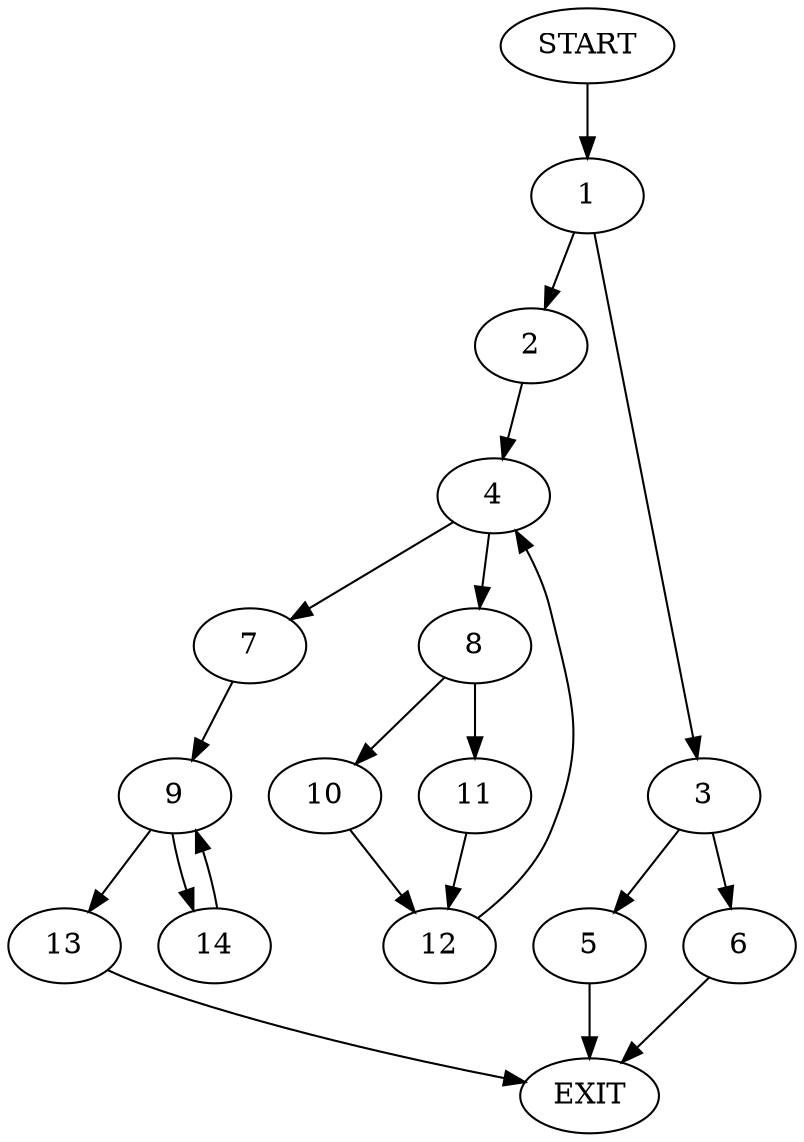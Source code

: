 digraph {
0 [label="START"]
15 [label="EXIT"]
0 -> 1
1 -> 2
1 -> 3
2 -> 4
3 -> 5
3 -> 6
6 -> 15
5 -> 15
4 -> 7
4 -> 8
7 -> 9
8 -> 10
8 -> 11
10 -> 12
11 -> 12
12 -> 4
9 -> 13
9 -> 14
14 -> 9
13 -> 15
}
